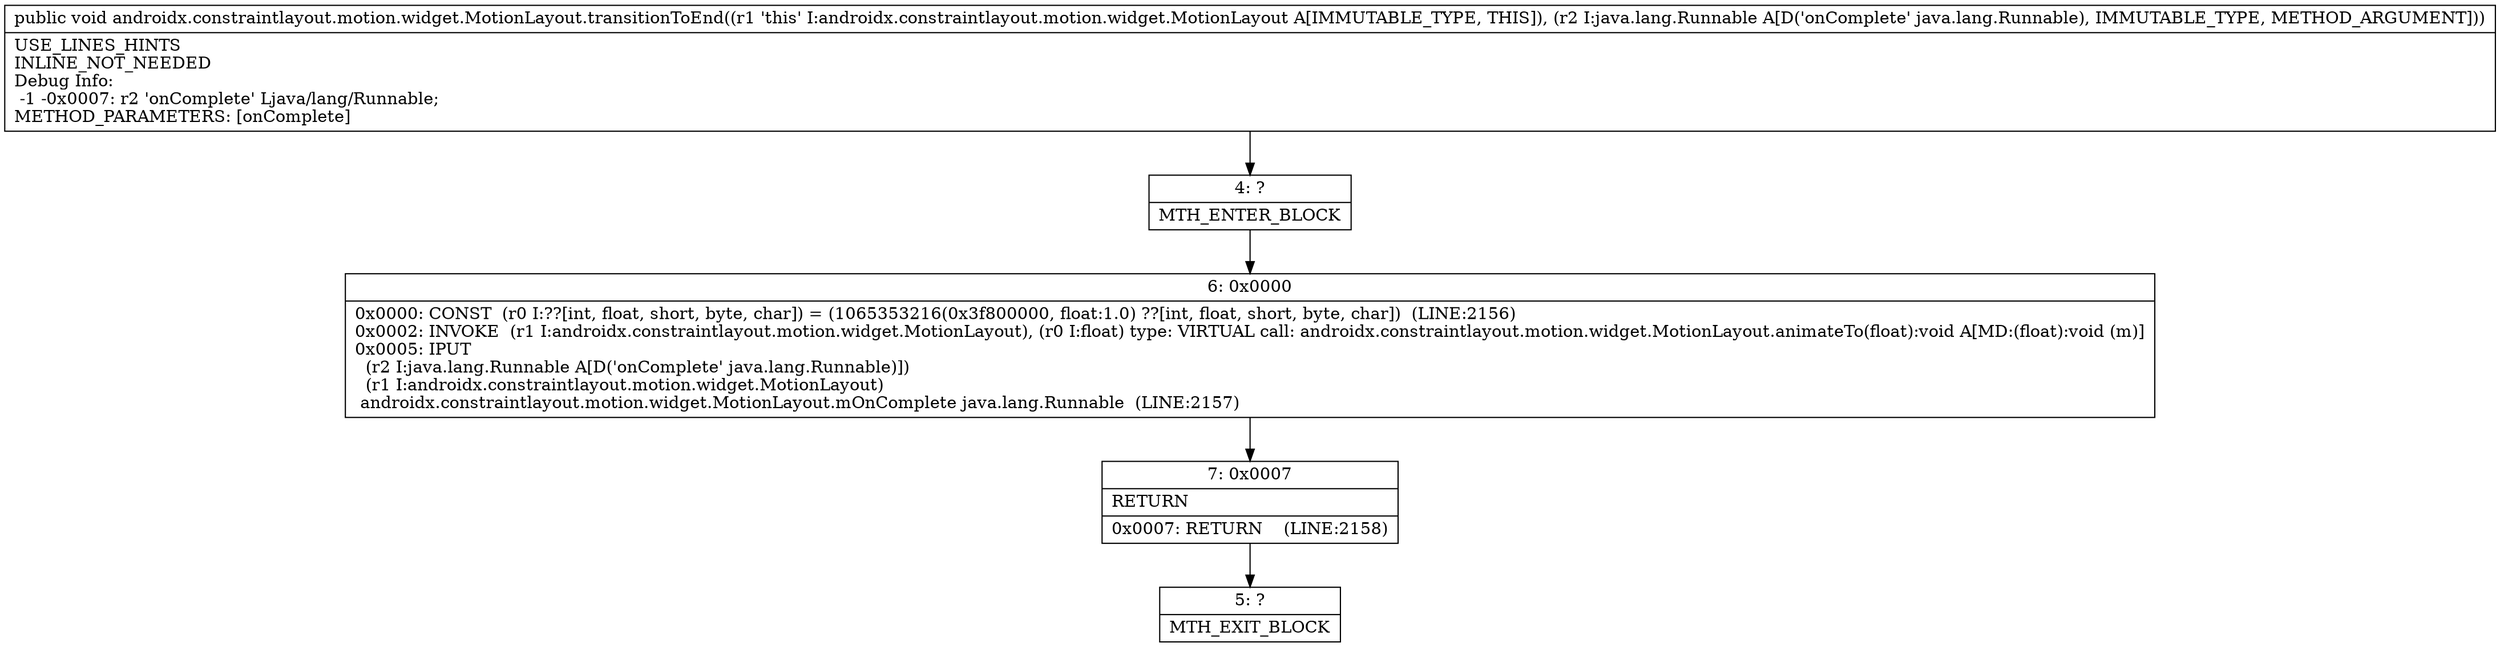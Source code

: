 digraph "CFG forandroidx.constraintlayout.motion.widget.MotionLayout.transitionToEnd(Ljava\/lang\/Runnable;)V" {
Node_4 [shape=record,label="{4\:\ ?|MTH_ENTER_BLOCK\l}"];
Node_6 [shape=record,label="{6\:\ 0x0000|0x0000: CONST  (r0 I:??[int, float, short, byte, char]) = (1065353216(0x3f800000, float:1.0) ??[int, float, short, byte, char])  (LINE:2156)\l0x0002: INVOKE  (r1 I:androidx.constraintlayout.motion.widget.MotionLayout), (r0 I:float) type: VIRTUAL call: androidx.constraintlayout.motion.widget.MotionLayout.animateTo(float):void A[MD:(float):void (m)]\l0x0005: IPUT  \l  (r2 I:java.lang.Runnable A[D('onComplete' java.lang.Runnable)])\l  (r1 I:androidx.constraintlayout.motion.widget.MotionLayout)\l androidx.constraintlayout.motion.widget.MotionLayout.mOnComplete java.lang.Runnable  (LINE:2157)\l}"];
Node_7 [shape=record,label="{7\:\ 0x0007|RETURN\l|0x0007: RETURN    (LINE:2158)\l}"];
Node_5 [shape=record,label="{5\:\ ?|MTH_EXIT_BLOCK\l}"];
MethodNode[shape=record,label="{public void androidx.constraintlayout.motion.widget.MotionLayout.transitionToEnd((r1 'this' I:androidx.constraintlayout.motion.widget.MotionLayout A[IMMUTABLE_TYPE, THIS]), (r2 I:java.lang.Runnable A[D('onComplete' java.lang.Runnable), IMMUTABLE_TYPE, METHOD_ARGUMENT]))  | USE_LINES_HINTS\lINLINE_NOT_NEEDED\lDebug Info:\l  \-1 \-0x0007: r2 'onComplete' Ljava\/lang\/Runnable;\lMETHOD_PARAMETERS: [onComplete]\l}"];
MethodNode -> Node_4;Node_4 -> Node_6;
Node_6 -> Node_7;
Node_7 -> Node_5;
}

